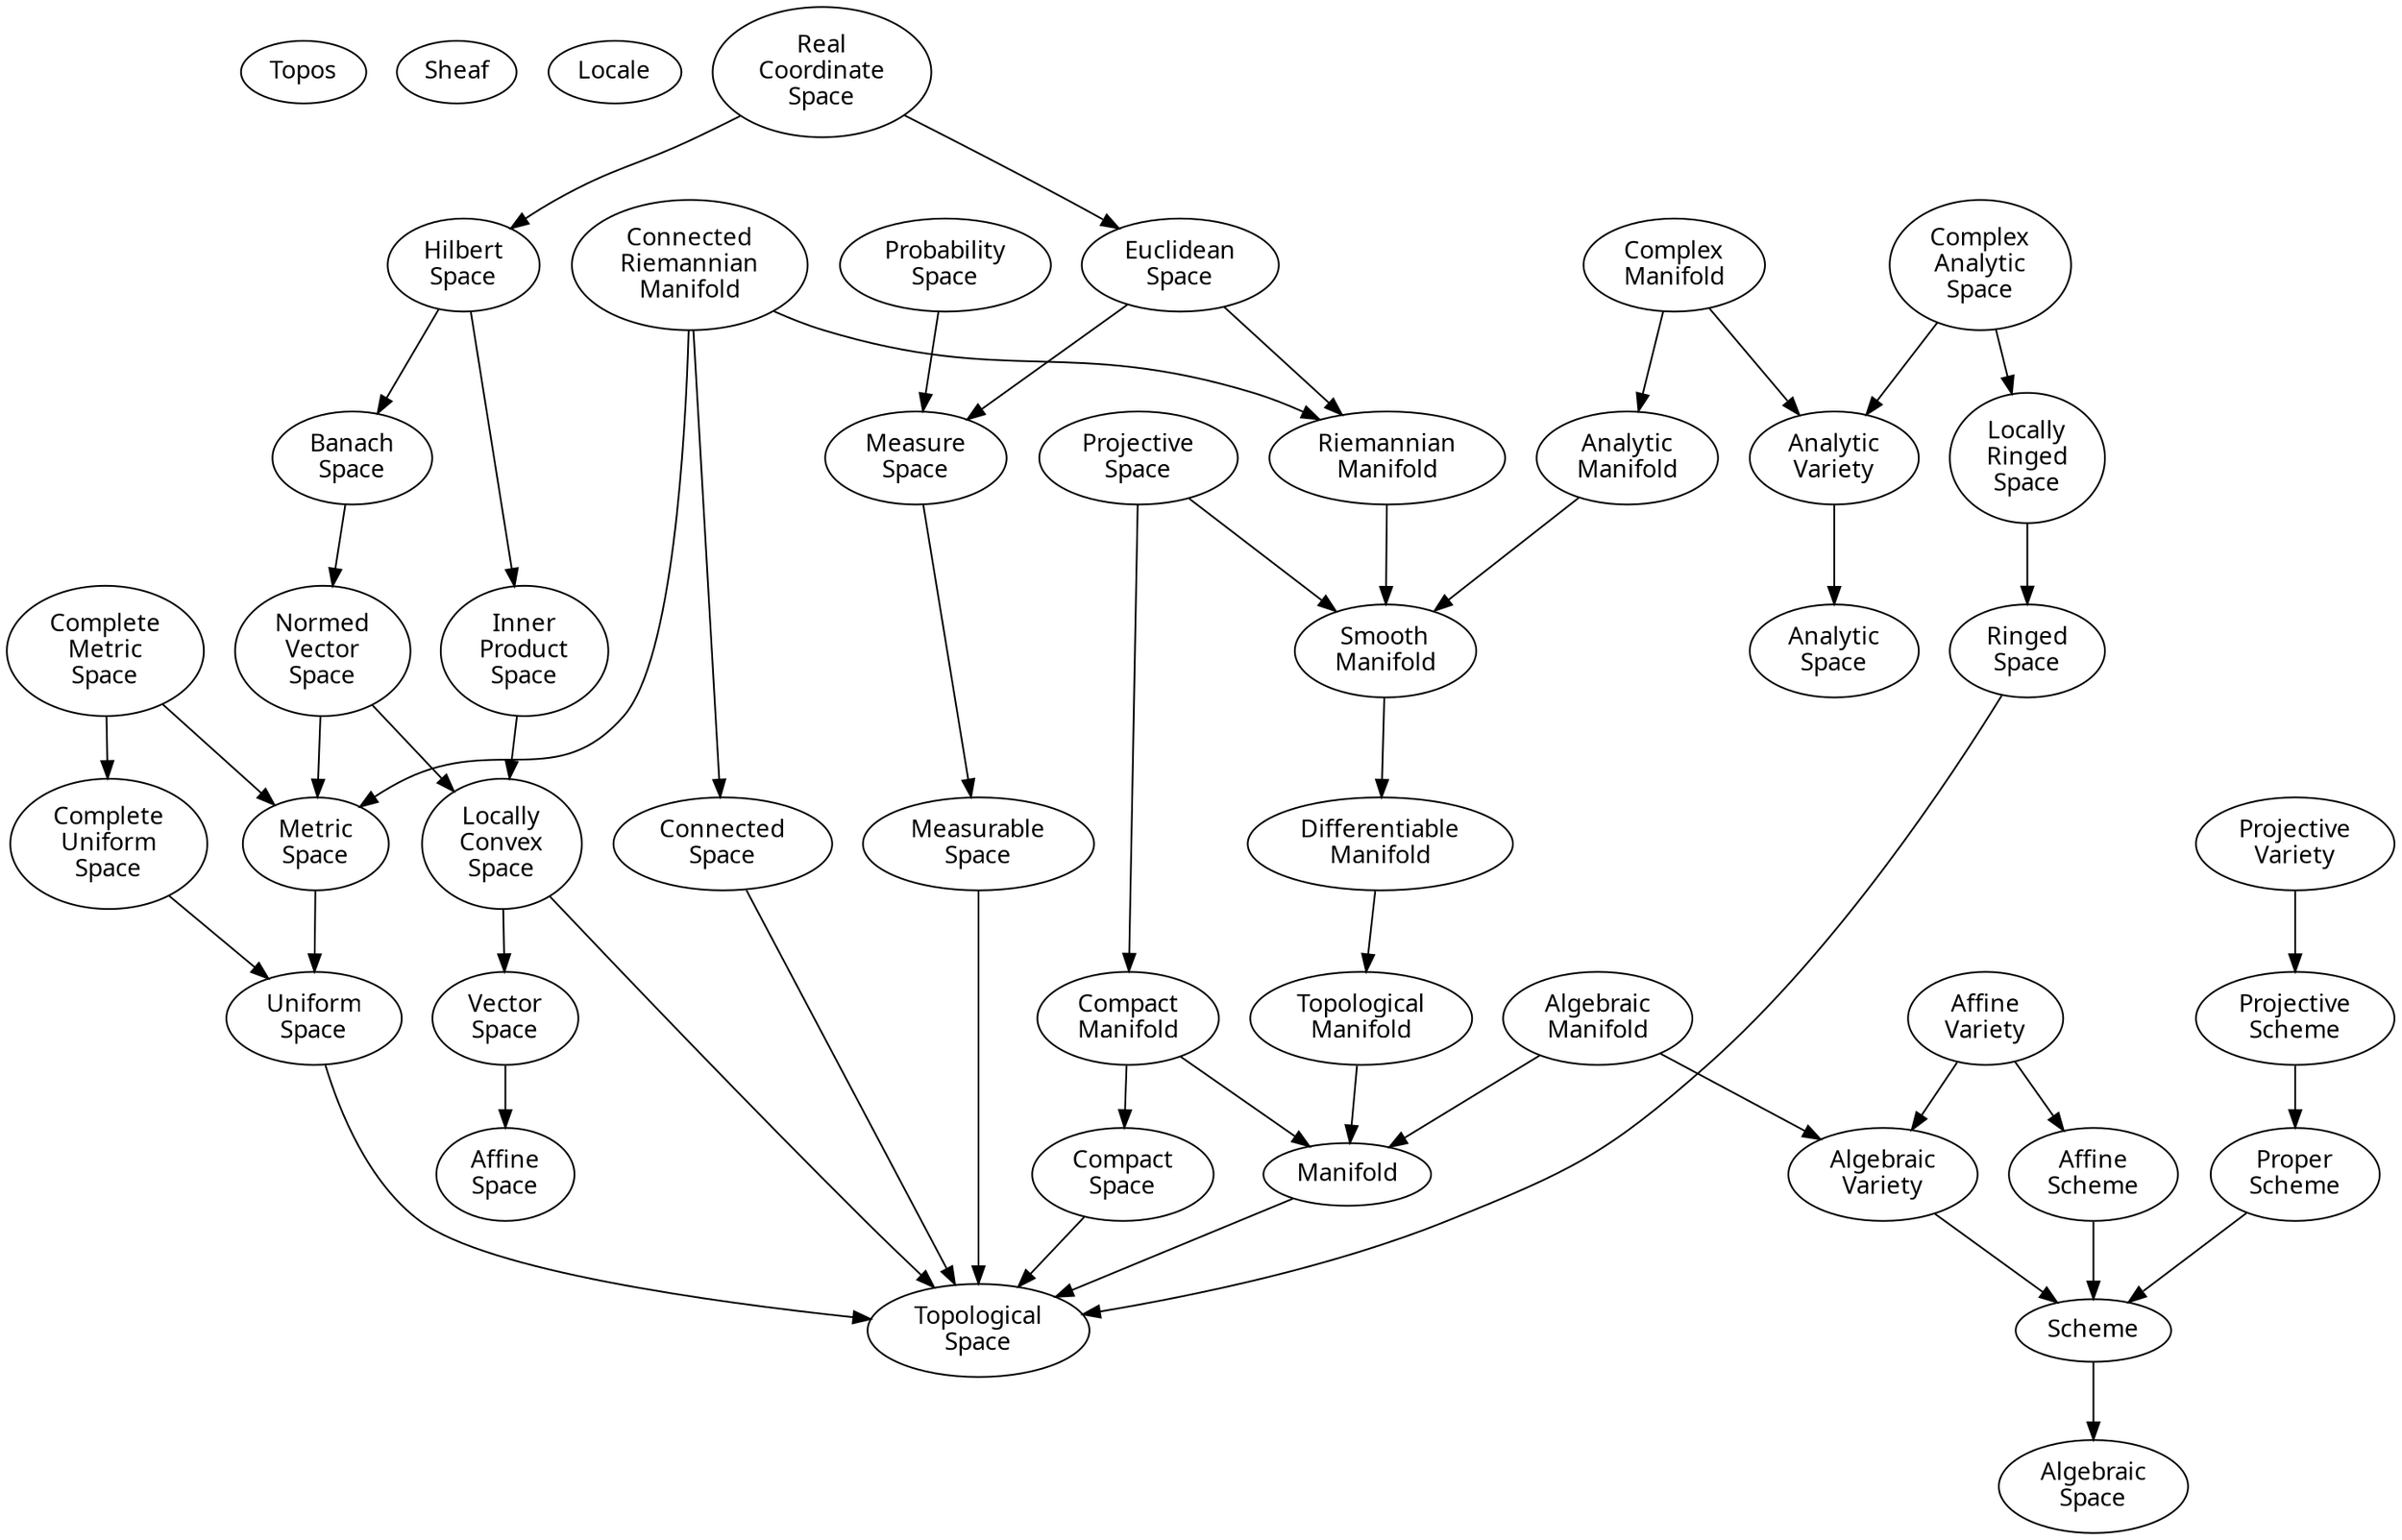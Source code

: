 digraph spaces {
  node [ fontname = "sans" ];

  "Topos";

  "Sheaf";

  "Locale";

  "Real\nCoordinate\nSpace";

  "Euclidean\nSpace";

  "Projective\nSpace";

  "Measure\nSpace";
  "Measurable\nSpace";

  "Complex\nManifold";
  "Analytic\nManifold";
  "Algebraic\nManifold";
  "Compact\nManifold";
  "Riemannian\nManifold";
  "Connected\nRiemannian\nManifold";
  "Smooth\nManifold";
  "Differentiable\nManifold";
  "Topological\nManifold";
  "Manifold";
  "Compact\nSpace";
  "Connected\nSpace";
  "Complete\nMetric\nSpace";
  "Complete\nUniform\nSpace";
  "Metric\nSpace";
  "Uniform\nSpace";
  "Topological\nSpace";

  "Hilbert\nSpace";
  "Banach\nSpace";
  "Normed\nVector\nSpace";
  "Inner\nProduct\nSpace";
  "Locally\nConvex\nSpace";
  "Vector\nSpace";
  "Affine\nSpace";

  "Projective\nVariety";
  "Affine\nVariety";
  "Algebraic\nVariety";
  "Analytic\nVariety";
  "Analytic\nSpace";
  "Affine\nScheme";
  "Scheme";
  "Algebraic\nSpace";

  "Complex\nAnalytic\nSpace";
  "Locally\nRinged\nSpace";
  "Analytic\nSpace";

  "Real\nCoordinate\nSpace" -> "Hilbert\nSpace"
  "Real\nCoordinate\nSpace" -> "Euclidean\nSpace"
  "Euclidean\nSpace" -> "Measure\nSpace"
  "Probability\nSpace" -> "Measure\nSpace"
  "Measure\nSpace" -> "Measurable\nSpace"
  "Measurable\nSpace" -> "Topological\nSpace"

  "Hilbert\nSpace" -> "Banach\nSpace"
  "Hilbert\nSpace" -> "Inner\nProduct\nSpace"
  "Normed\nVector\nSpace" -> "Locally\nConvex\nSpace"
  "Inner\nProduct\nSpace" -> "Locally\nConvex\nSpace"
  "Locally\nConvex\nSpace" -> "Topological\nSpace"
  "Locally\nConvex\nSpace" -> "Vector\nSpace"
  "Vector\nSpace" -> "Affine\nSpace"

  "Banach\nSpace" -> "Normed\nVector\nSpace"
  "Normed\nVector\nSpace" -> "Metric\nSpace"
  "Complete\nMetric\nSpace" -> "Metric\nSpace"
  "Complete\nMetric\nSpace" -> "Complete\nUniform\nSpace"
  "Complete\nUniform\nSpace" -> "Uniform\nSpace"
  "Metric\nSpace" -> "Uniform\nSpace"
  "Uniform\nSpace" -> "Topological\nSpace"

  "Projective\nSpace" -> "Compact\nManifold"
  "Projective\nSpace" -> "Smooth\nManifold"
  "Euclidean\nSpace" -> "Riemannian\nManifold"
  "Connected\nRiemannian\nManifold" -> "Riemannian\nManifold"
  "Connected\nRiemannian\nManifold" -> "Connected\nSpace"
  "Connected\nRiemannian\nManifold" -> "Metric\nSpace"
  "Riemannian\nManifold" -> "Smooth\nManifold"
  "Analytic\nManifold" -> "Smooth\nManifold"
  "Smooth\nManifold" -> "Differentiable\nManifold"
  "Differentiable\nManifold" -> "Topological\nManifold"
  "Complex\nManifold" -> "Analytic\nManifold"
  "Topological\nManifold" -> "Manifold"
  "Compact\nManifold" -> "Manifold"
  "Compact\nManifold" -> "Compact\nSpace"
  "Compact\nSpace" -> "Topological\nSpace"
  "Connected\nSpace" -> "Topological\nSpace"
  "Manifold" -> "Topological\nSpace"

  "Projective\nVariety" -> "Projective\nScheme"
  "Projective\nScheme" -> "Proper\nScheme"
  "Proper\nScheme" -> "Scheme"
  "Complex\nManifold" -> "Analytic\nVariety"
  "Complex\nAnalytic\nSpace" -> "Analytic\nVariety"
  "Complex\nAnalytic\nSpace" -> "Locally\nRinged\nSpace"
  "Locally\nRinged\nSpace" -> "Ringed\nSpace"
  "Ringed\nSpace" -> "Topological\nSpace"
  "Analytic\nVariety" -> "Analytic\nSpace"
  "Algebraic\nManifold" -> "Algebraic\nVariety"
  "Algebraic\nManifold" -> "Manifold"
  "Algebraic\nVariety" -> "Scheme"
  "Affine\nVariety" -> "Algebraic\nVariety"
  "Affine\nVariety" -> "Affine\nScheme"
  "Affine\nScheme" -> "Scheme"
  "Scheme" -> "Algebraic\nSpace"

}
